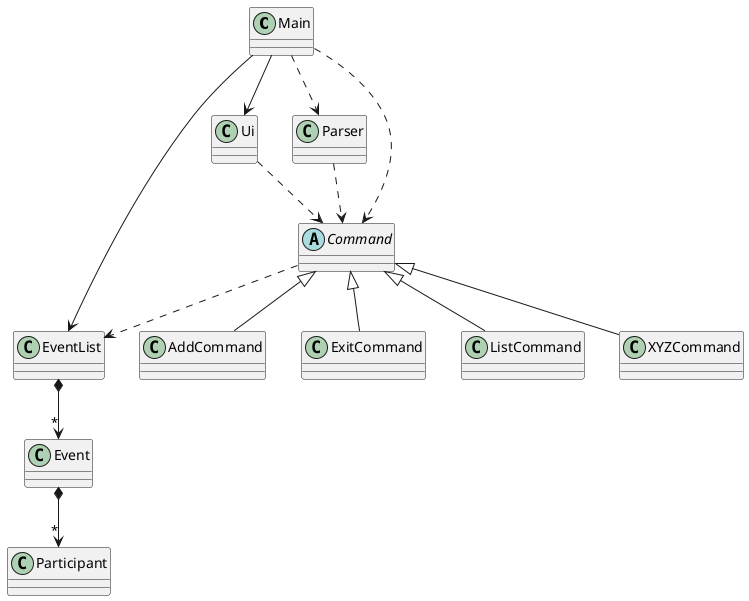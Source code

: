 @startuml
'https://plantuml.com/class-diagram

class Main {
}

Main --> Ui
Main --> EventList
Main ..> Parser
Main ..> Command

class Ui {
}

Ui ..> Command

class Parser {
}

Parser ..> Command

abstract class Command {
}

Command <|-- AddCommand
Command <|-- ExitCommand
Command <|-- ListCommand
Command <|-- XYZCommand

Command ..> EventList

class EventList {
}

EventList *--> "*" Event

Event *--> "*" Participant

@enduml